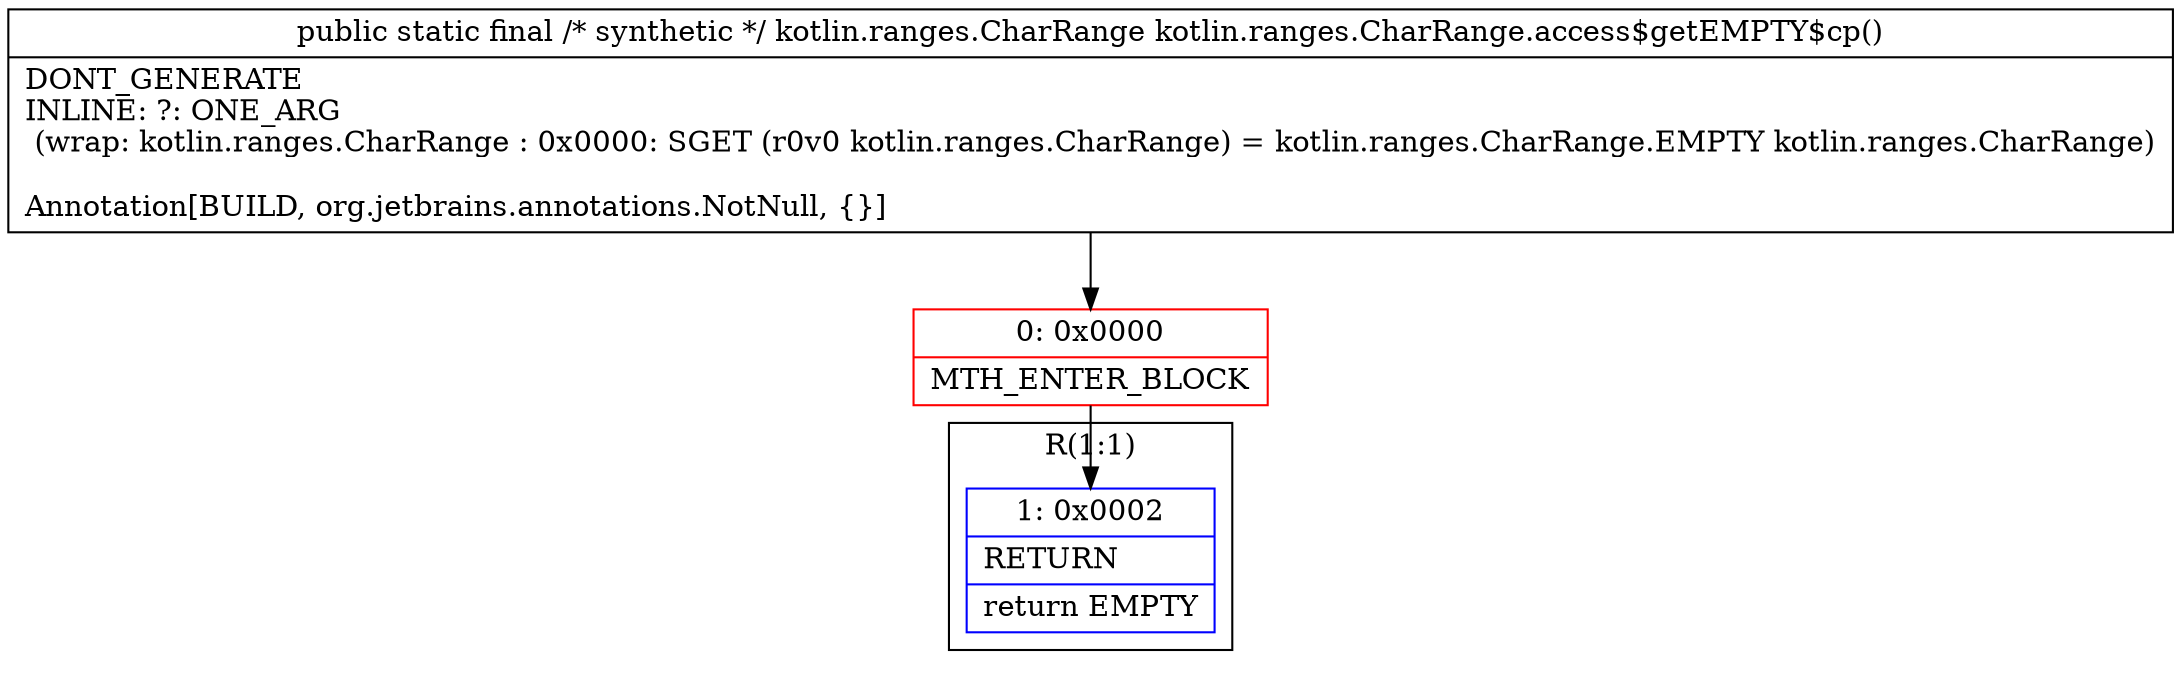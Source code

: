 digraph "CFG forkotlin.ranges.CharRange.access$getEMPTY$cp()Lkotlin\/ranges\/CharRange;" {
subgraph cluster_Region_1923986528 {
label = "R(1:1)";
node [shape=record,color=blue];
Node_1 [shape=record,label="{1\:\ 0x0002|RETURN\l|return EMPTY\l}"];
}
Node_0 [shape=record,color=red,label="{0\:\ 0x0000|MTH_ENTER_BLOCK\l}"];
MethodNode[shape=record,label="{public static final \/* synthetic *\/ kotlin.ranges.CharRange kotlin.ranges.CharRange.access$getEMPTY$cp()  | DONT_GENERATE\lINLINE: ?: ONE_ARG  \l  (wrap: kotlin.ranges.CharRange : 0x0000: SGET  (r0v0 kotlin.ranges.CharRange) =  kotlin.ranges.CharRange.EMPTY kotlin.ranges.CharRange)\l\lAnnotation[BUILD, org.jetbrains.annotations.NotNull, \{\}]\l}"];
MethodNode -> Node_0;
Node_0 -> Node_1;
}

